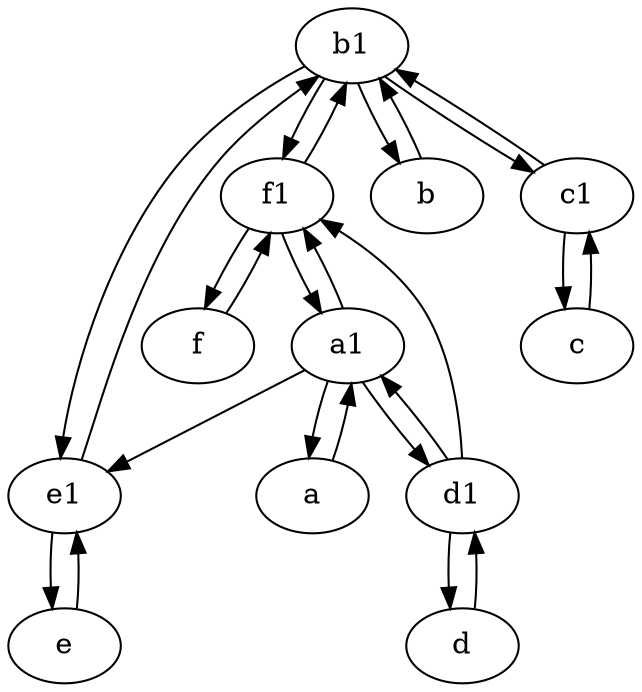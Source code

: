 digraph  {
	b1 [pos="45,20!"];
	e1 [pos="25,45!"];
	a [pos="40,10!"];
	e [pos="30,50!"];
	f [pos="15,45!"];
	c [pos="20,10!"];
	f1;
	b [pos="50,20!"];
	d1 [pos="25,30!"];
	d [pos="20,30!"];
	a1 [pos="40,15!"];
	c1 [pos="30,15!"];
	d1 -> d;
	c1 -> b1;
	f1 -> f;
	d1 -> a1;
	a1 -> e1;
	a1 -> f1;
	d1 -> f1;
	e -> e1;
	c -> c1;
	d -> d1;
	c1 -> c;
	e1 -> b1;
	b1 -> c1;
	b -> b1;
	f1 -> b1;
	f -> f1;
	b1 -> e1;
	b1 -> f1;
	f1 -> a1;
	a1 -> d1;
	e1 -> e;
	b1 -> b;
	a1 -> a;
	a -> a1;

	}